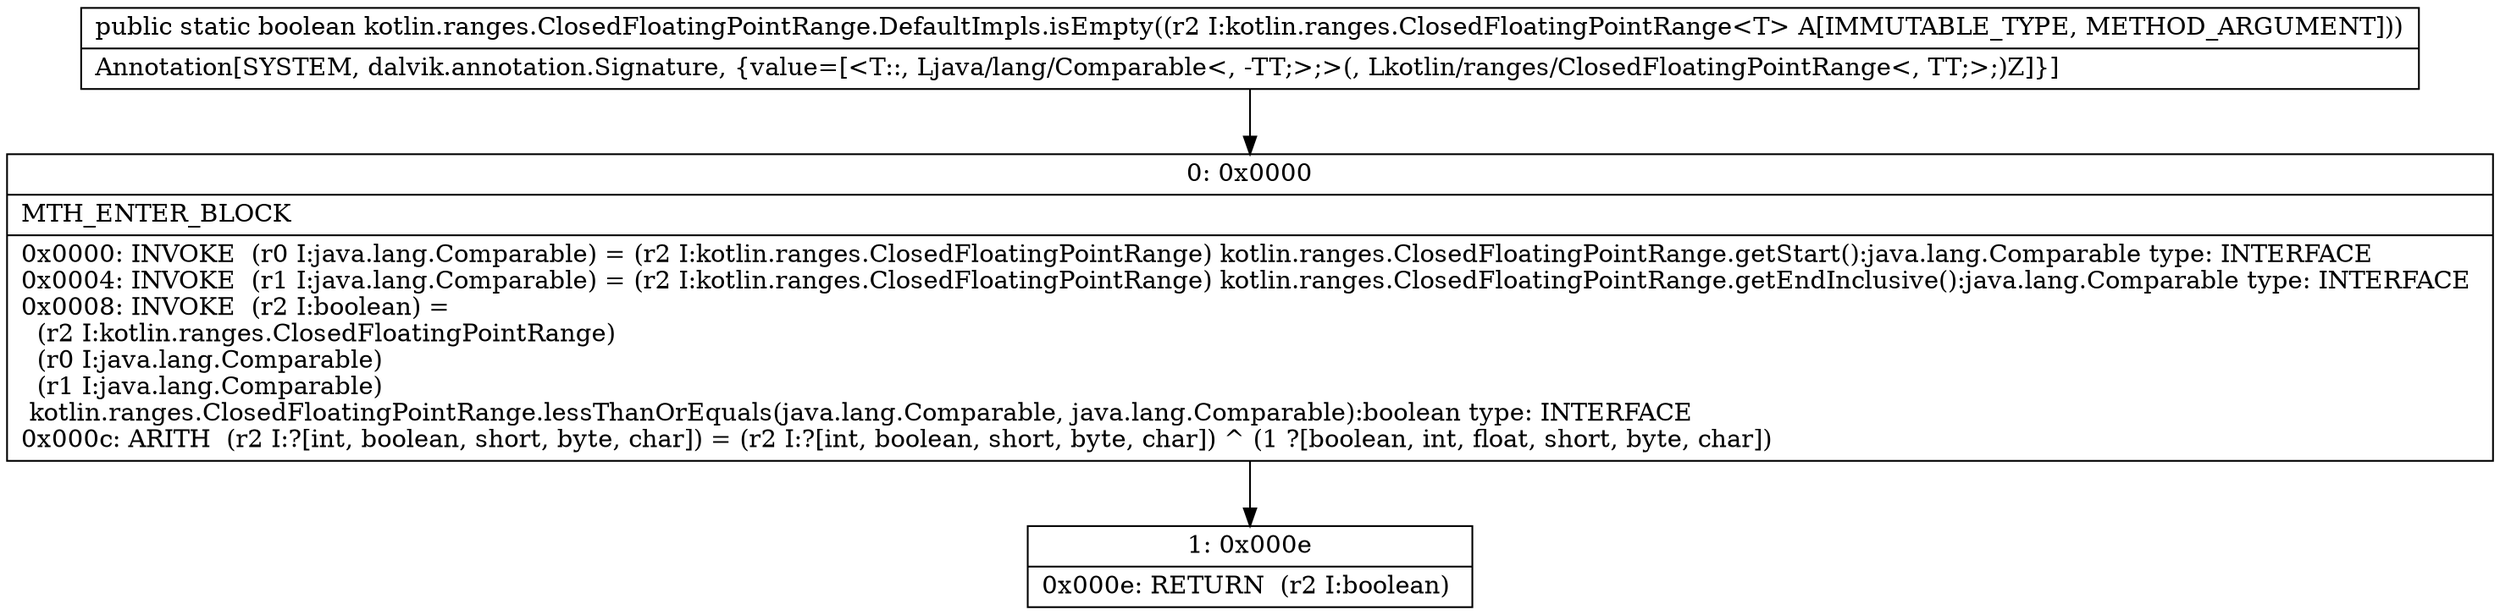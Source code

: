 digraph "CFG forkotlin.ranges.ClosedFloatingPointRange.DefaultImpls.isEmpty(Lkotlin\/ranges\/ClosedFloatingPointRange;)Z" {
Node_0 [shape=record,label="{0\:\ 0x0000|MTH_ENTER_BLOCK\l|0x0000: INVOKE  (r0 I:java.lang.Comparable) = (r2 I:kotlin.ranges.ClosedFloatingPointRange) kotlin.ranges.ClosedFloatingPointRange.getStart():java.lang.Comparable type: INTERFACE \l0x0004: INVOKE  (r1 I:java.lang.Comparable) = (r2 I:kotlin.ranges.ClosedFloatingPointRange) kotlin.ranges.ClosedFloatingPointRange.getEndInclusive():java.lang.Comparable type: INTERFACE \l0x0008: INVOKE  (r2 I:boolean) = \l  (r2 I:kotlin.ranges.ClosedFloatingPointRange)\l  (r0 I:java.lang.Comparable)\l  (r1 I:java.lang.Comparable)\l kotlin.ranges.ClosedFloatingPointRange.lessThanOrEquals(java.lang.Comparable, java.lang.Comparable):boolean type: INTERFACE \l0x000c: ARITH  (r2 I:?[int, boolean, short, byte, char]) = (r2 I:?[int, boolean, short, byte, char]) ^ (1 ?[boolean, int, float, short, byte, char]) \l}"];
Node_1 [shape=record,label="{1\:\ 0x000e|0x000e: RETURN  (r2 I:boolean) \l}"];
MethodNode[shape=record,label="{public static boolean kotlin.ranges.ClosedFloatingPointRange.DefaultImpls.isEmpty((r2 I:kotlin.ranges.ClosedFloatingPointRange\<T\> A[IMMUTABLE_TYPE, METHOD_ARGUMENT]))  | Annotation[SYSTEM, dalvik.annotation.Signature, \{value=[\<T::, Ljava\/lang\/Comparable\<, \-TT;\>;\>(, Lkotlin\/ranges\/ClosedFloatingPointRange\<, TT;\>;)Z]\}]\l}"];
MethodNode -> Node_0;
Node_0 -> Node_1;
}

